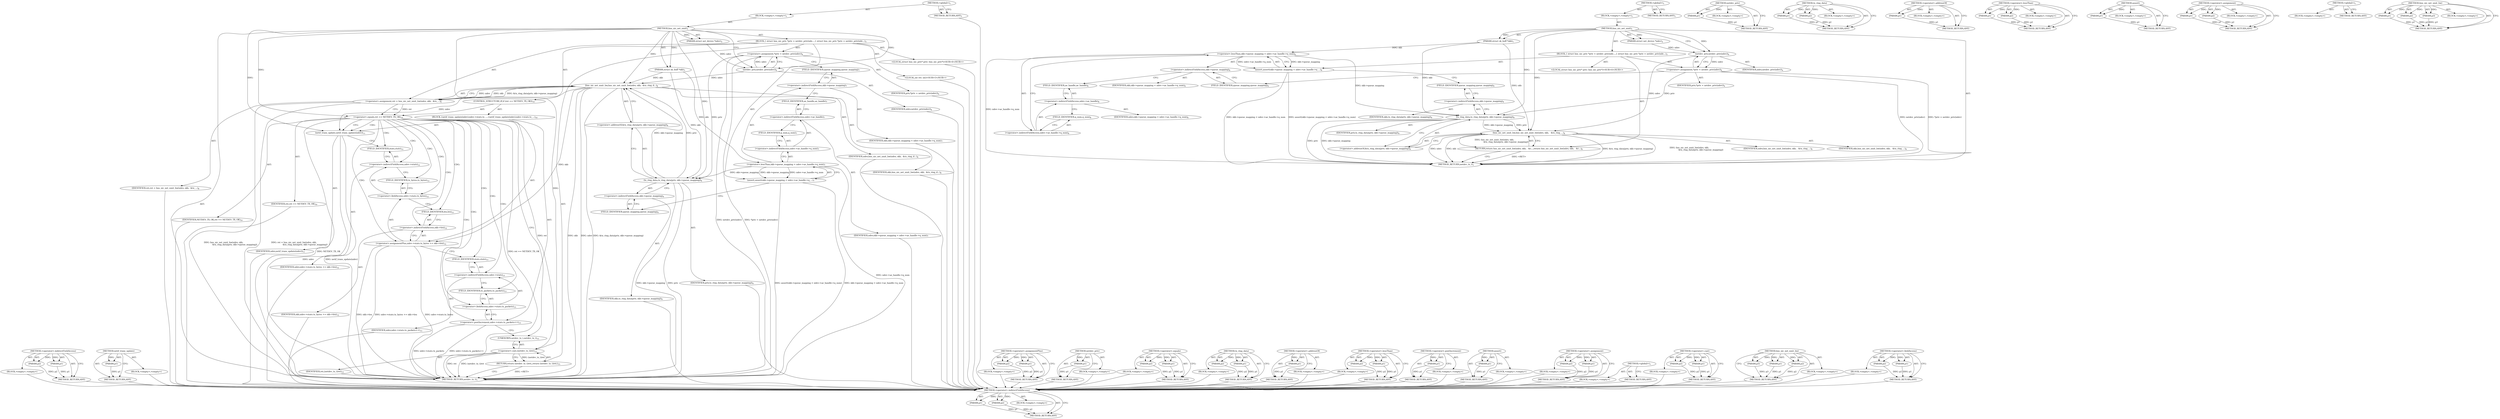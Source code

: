 digraph "hns_nic_net_xmit_hw" {
vulnerable_108 [label=<(METHOD,&lt;operator&gt;.indirectFieldAccess)>];
vulnerable_109 [label=<(PARAM,p1)>];
vulnerable_110 [label=<(PARAM,p2)>];
vulnerable_111 [label=<(BLOCK,&lt;empty&gt;,&lt;empty&gt;)>];
vulnerable_112 [label=<(METHOD_RETURN,ANY)>];
vulnerable_133 [label=<(METHOD,netif_trans_update)>];
vulnerable_134 [label=<(PARAM,p1)>];
vulnerable_135 [label=<(BLOCK,&lt;empty&gt;,&lt;empty&gt;)>];
vulnerable_136 [label=<(METHOD_RETURN,ANY)>];
vulnerable_6 [label=<(METHOD,&lt;global&gt;)<SUB>1</SUB>>];
vulnerable_7 [label=<(BLOCK,&lt;empty&gt;,&lt;empty&gt;)<SUB>1</SUB>>];
vulnerable_8 [label=<(METHOD,hns_nic_net_xmit)<SUB>1</SUB>>];
vulnerable_9 [label=<(PARAM,struct sk_buff *skb)<SUB>1</SUB>>];
vulnerable_10 [label=<(PARAM,struct net_device *ndev)<SUB>2</SUB>>];
vulnerable_11 [label=<(BLOCK,{
 	struct hns_nic_priv *priv = netdev_priv(nde...,{
 	struct hns_nic_priv *priv = netdev_priv(nde...)<SUB>3</SUB>>];
vulnerable_12 [label="<(LOCAL,struct hns_nic_priv* priv: hns_nic_priv*)<SUB>4</SUB>>"];
vulnerable_13 [label=<(&lt;operator&gt;.assignment,*priv = netdev_priv(ndev))<SUB>4</SUB>>];
vulnerable_14 [label=<(IDENTIFIER,priv,*priv = netdev_priv(ndev))<SUB>4</SUB>>];
vulnerable_15 [label=<(netdev_priv,netdev_priv(ndev))<SUB>4</SUB>>];
vulnerable_16 [label=<(IDENTIFIER,ndev,netdev_priv(ndev))<SUB>4</SUB>>];
vulnerable_17 [label="<(LOCAL,int ret: int)<SUB>5</SUB>>"];
vulnerable_18 [label=<(assert,assert(skb-&gt;queue_mapping &lt; ndev-&gt;ae_handle-&gt;q_...)<SUB>7</SUB>>];
vulnerable_19 [label=<(&lt;operator&gt;.lessThan,skb-&gt;queue_mapping &lt; ndev-&gt;ae_handle-&gt;q_num)<SUB>7</SUB>>];
vulnerable_20 [label=<(&lt;operator&gt;.indirectFieldAccess,skb-&gt;queue_mapping)<SUB>7</SUB>>];
vulnerable_21 [label=<(IDENTIFIER,skb,skb-&gt;queue_mapping &lt; ndev-&gt;ae_handle-&gt;q_num)<SUB>7</SUB>>];
vulnerable_22 [label=<(FIELD_IDENTIFIER,queue_mapping,queue_mapping)<SUB>7</SUB>>];
vulnerable_23 [label=<(&lt;operator&gt;.indirectFieldAccess,ndev-&gt;ae_handle-&gt;q_num)<SUB>7</SUB>>];
vulnerable_24 [label=<(&lt;operator&gt;.indirectFieldAccess,ndev-&gt;ae_handle)<SUB>7</SUB>>];
vulnerable_25 [label=<(IDENTIFIER,ndev,skb-&gt;queue_mapping &lt; ndev-&gt;ae_handle-&gt;q_num)<SUB>7</SUB>>];
vulnerable_26 [label=<(FIELD_IDENTIFIER,ae_handle,ae_handle)<SUB>7</SUB>>];
vulnerable_27 [label=<(FIELD_IDENTIFIER,q_num,q_num)<SUB>7</SUB>>];
vulnerable_28 [label=<(&lt;operator&gt;.assignment,ret = hns_nic_net_xmit_hw(ndev, skb,
				  &amp;tx_...)<SUB>8</SUB>>];
vulnerable_29 [label=<(IDENTIFIER,ret,ret = hns_nic_net_xmit_hw(ndev, skb,
				  &amp;tx_...)<SUB>8</SUB>>];
vulnerable_30 [label=<(hns_nic_net_xmit_hw,hns_nic_net_xmit_hw(ndev, skb,
				  &amp;tx_ring_d...)<SUB>8</SUB>>];
vulnerable_31 [label=<(IDENTIFIER,ndev,hns_nic_net_xmit_hw(ndev, skb,
				  &amp;tx_ring_d...)<SUB>8</SUB>>];
vulnerable_32 [label=<(IDENTIFIER,skb,hns_nic_net_xmit_hw(ndev, skb,
				  &amp;tx_ring_d...)<SUB>8</SUB>>];
vulnerable_33 [label=<(&lt;operator&gt;.addressOf,&amp;tx_ring_data(priv, skb-&gt;queue_mapping))<SUB>9</SUB>>];
vulnerable_34 [label=<(tx_ring_data,tx_ring_data(priv, skb-&gt;queue_mapping))<SUB>9</SUB>>];
vulnerable_35 [label=<(IDENTIFIER,priv,tx_ring_data(priv, skb-&gt;queue_mapping))<SUB>9</SUB>>];
vulnerable_36 [label=<(&lt;operator&gt;.indirectFieldAccess,skb-&gt;queue_mapping)<SUB>9</SUB>>];
vulnerable_37 [label=<(IDENTIFIER,skb,tx_ring_data(priv, skb-&gt;queue_mapping))<SUB>9</SUB>>];
vulnerable_38 [label=<(FIELD_IDENTIFIER,queue_mapping,queue_mapping)<SUB>9</SUB>>];
vulnerable_39 [label=<(CONTROL_STRUCTURE,IF,if (ret == NETDEV_TX_OK))<SUB>10</SUB>>];
vulnerable_40 [label=<(&lt;operator&gt;.equals,ret == NETDEV_TX_OK)<SUB>10</SUB>>];
vulnerable_41 [label=<(IDENTIFIER,ret,ret == NETDEV_TX_OK)<SUB>10</SUB>>];
vulnerable_42 [label=<(IDENTIFIER,NETDEV_TX_OK,ret == NETDEV_TX_OK)<SUB>10</SUB>>];
vulnerable_43 [label=<(BLOCK,{
		netif_trans_update(ndev);
		ndev-&gt;stats.tx_...,{
		netif_trans_update(ndev);
		ndev-&gt;stats.tx_...)<SUB>10</SUB>>];
vulnerable_44 [label=<(netif_trans_update,netif_trans_update(ndev))<SUB>11</SUB>>];
vulnerable_45 [label=<(IDENTIFIER,ndev,netif_trans_update(ndev))<SUB>11</SUB>>];
vulnerable_46 [label=<(&lt;operator&gt;.assignmentPlus,ndev-&gt;stats.tx_bytes += skb-&gt;len)<SUB>12</SUB>>];
vulnerable_47 [label=<(&lt;operator&gt;.fieldAccess,ndev-&gt;stats.tx_bytes)<SUB>12</SUB>>];
vulnerable_48 [label=<(&lt;operator&gt;.indirectFieldAccess,ndev-&gt;stats)<SUB>12</SUB>>];
vulnerable_49 [label=<(IDENTIFIER,ndev,ndev-&gt;stats.tx_bytes += skb-&gt;len)<SUB>12</SUB>>];
vulnerable_50 [label=<(FIELD_IDENTIFIER,stats,stats)<SUB>12</SUB>>];
vulnerable_51 [label=<(FIELD_IDENTIFIER,tx_bytes,tx_bytes)<SUB>12</SUB>>];
vulnerable_52 [label=<(&lt;operator&gt;.indirectFieldAccess,skb-&gt;len)<SUB>12</SUB>>];
vulnerable_53 [label=<(IDENTIFIER,skb,ndev-&gt;stats.tx_bytes += skb-&gt;len)<SUB>12</SUB>>];
vulnerable_54 [label=<(FIELD_IDENTIFIER,len,len)<SUB>12</SUB>>];
vulnerable_55 [label=<(&lt;operator&gt;.postIncrement,ndev-&gt;stats.tx_packets++)<SUB>13</SUB>>];
vulnerable_56 [label=<(&lt;operator&gt;.fieldAccess,ndev-&gt;stats.tx_packets)<SUB>13</SUB>>];
vulnerable_57 [label=<(&lt;operator&gt;.indirectFieldAccess,ndev-&gt;stats)<SUB>13</SUB>>];
vulnerable_58 [label=<(IDENTIFIER,ndev,ndev-&gt;stats.tx_packets++)<SUB>13</SUB>>];
vulnerable_59 [label=<(FIELD_IDENTIFIER,stats,stats)<SUB>13</SUB>>];
vulnerable_60 [label=<(FIELD_IDENTIFIER,tx_packets,tx_packets)<SUB>13</SUB>>];
vulnerable_61 [label=<(RETURN,return (netdev_tx_t)ret;,return (netdev_tx_t)ret;)<SUB>15</SUB>>];
vulnerable_62 [label=<(&lt;operator&gt;.cast,(netdev_tx_t)ret)<SUB>15</SUB>>];
vulnerable_63 [label=<(UNKNOWN,netdev_tx_t,netdev_tx_t)<SUB>15</SUB>>];
vulnerable_64 [label=<(IDENTIFIER,ret,(netdev_tx_t)ret)<SUB>15</SUB>>];
vulnerable_65 [label=<(METHOD_RETURN,netdev_tx_t)<SUB>1</SUB>>];
vulnerable_67 [label=<(METHOD_RETURN,ANY)<SUB>1</SUB>>];
vulnerable_137 [label=<(METHOD,&lt;operator&gt;.assignmentPlus)>];
vulnerable_138 [label=<(PARAM,p1)>];
vulnerable_139 [label=<(PARAM,p2)>];
vulnerable_140 [label=<(BLOCK,&lt;empty&gt;,&lt;empty&gt;)>];
vulnerable_141 [label=<(METHOD_RETURN,ANY)>];
vulnerable_95 [label=<(METHOD,netdev_priv)>];
vulnerable_96 [label=<(PARAM,p1)>];
vulnerable_97 [label=<(BLOCK,&lt;empty&gt;,&lt;empty&gt;)>];
vulnerable_98 [label=<(METHOD_RETURN,ANY)>];
vulnerable_128 [label=<(METHOD,&lt;operator&gt;.equals)>];
vulnerable_129 [label=<(PARAM,p1)>];
vulnerable_130 [label=<(PARAM,p2)>];
vulnerable_131 [label=<(BLOCK,&lt;empty&gt;,&lt;empty&gt;)>];
vulnerable_132 [label=<(METHOD_RETURN,ANY)>];
vulnerable_123 [label=<(METHOD,tx_ring_data)>];
vulnerable_124 [label=<(PARAM,p1)>];
vulnerable_125 [label=<(PARAM,p2)>];
vulnerable_126 [label=<(BLOCK,&lt;empty&gt;,&lt;empty&gt;)>];
vulnerable_127 [label=<(METHOD_RETURN,ANY)>];
vulnerable_119 [label=<(METHOD,&lt;operator&gt;.addressOf)>];
vulnerable_120 [label=<(PARAM,p1)>];
vulnerable_121 [label=<(BLOCK,&lt;empty&gt;,&lt;empty&gt;)>];
vulnerable_122 [label=<(METHOD_RETURN,ANY)>];
vulnerable_103 [label=<(METHOD,&lt;operator&gt;.lessThan)>];
vulnerable_104 [label=<(PARAM,p1)>];
vulnerable_105 [label=<(PARAM,p2)>];
vulnerable_106 [label=<(BLOCK,&lt;empty&gt;,&lt;empty&gt;)>];
vulnerable_107 [label=<(METHOD_RETURN,ANY)>];
vulnerable_147 [label=<(METHOD,&lt;operator&gt;.postIncrement)>];
vulnerable_148 [label=<(PARAM,p1)>];
vulnerable_149 [label=<(BLOCK,&lt;empty&gt;,&lt;empty&gt;)>];
vulnerable_150 [label=<(METHOD_RETURN,ANY)>];
vulnerable_99 [label=<(METHOD,assert)>];
vulnerable_100 [label=<(PARAM,p1)>];
vulnerable_101 [label=<(BLOCK,&lt;empty&gt;,&lt;empty&gt;)>];
vulnerable_102 [label=<(METHOD_RETURN,ANY)>];
vulnerable_90 [label=<(METHOD,&lt;operator&gt;.assignment)>];
vulnerable_91 [label=<(PARAM,p1)>];
vulnerable_92 [label=<(PARAM,p2)>];
vulnerable_93 [label=<(BLOCK,&lt;empty&gt;,&lt;empty&gt;)>];
vulnerable_94 [label=<(METHOD_RETURN,ANY)>];
vulnerable_84 [label=<(METHOD,&lt;global&gt;)<SUB>1</SUB>>];
vulnerable_85 [label=<(BLOCK,&lt;empty&gt;,&lt;empty&gt;)>];
vulnerable_86 [label=<(METHOD_RETURN,ANY)>];
vulnerable_151 [label=<(METHOD,&lt;operator&gt;.cast)>];
vulnerable_152 [label=<(PARAM,p1)>];
vulnerable_153 [label=<(PARAM,p2)>];
vulnerable_154 [label=<(BLOCK,&lt;empty&gt;,&lt;empty&gt;)>];
vulnerable_155 [label=<(METHOD_RETURN,ANY)>];
vulnerable_113 [label=<(METHOD,hns_nic_net_xmit_hw)>];
vulnerable_114 [label=<(PARAM,p1)>];
vulnerable_115 [label=<(PARAM,p2)>];
vulnerable_116 [label=<(PARAM,p3)>];
vulnerable_117 [label=<(BLOCK,&lt;empty&gt;,&lt;empty&gt;)>];
vulnerable_118 [label=<(METHOD_RETURN,ANY)>];
vulnerable_142 [label=<(METHOD,&lt;operator&gt;.fieldAccess)>];
vulnerable_143 [label=<(PARAM,p1)>];
vulnerable_144 [label=<(PARAM,p2)>];
vulnerable_145 [label=<(BLOCK,&lt;empty&gt;,&lt;empty&gt;)>];
vulnerable_146 [label=<(METHOD_RETURN,ANY)>];
fixed_78 [label=<(METHOD,&lt;operator&gt;.indirectFieldAccess)>];
fixed_79 [label=<(PARAM,p1)>];
fixed_80 [label=<(PARAM,p2)>];
fixed_81 [label=<(BLOCK,&lt;empty&gt;,&lt;empty&gt;)>];
fixed_82 [label=<(METHOD_RETURN,ANY)>];
fixed_6 [label=<(METHOD,&lt;global&gt;)<SUB>1</SUB>>];
fixed_7 [label=<(BLOCK,&lt;empty&gt;,&lt;empty&gt;)<SUB>1</SUB>>];
fixed_8 [label=<(METHOD,hns_nic_net_xmit)<SUB>1</SUB>>];
fixed_9 [label=<(PARAM,struct sk_buff *skb)<SUB>1</SUB>>];
fixed_10 [label=<(PARAM,struct net_device *ndev)<SUB>2</SUB>>];
fixed_11 [label=<(BLOCK,{
 	struct hns_nic_priv *priv = netdev_priv(nde...,{
 	struct hns_nic_priv *priv = netdev_priv(nde...)<SUB>3</SUB>>];
fixed_12 [label="<(LOCAL,struct hns_nic_priv* priv: hns_nic_priv*)<SUB>4</SUB>>"];
fixed_13 [label=<(&lt;operator&gt;.assignment,*priv = netdev_priv(ndev))<SUB>4</SUB>>];
fixed_14 [label=<(IDENTIFIER,priv,*priv = netdev_priv(ndev))<SUB>4</SUB>>];
fixed_15 [label=<(netdev_priv,netdev_priv(ndev))<SUB>4</SUB>>];
fixed_16 [label=<(IDENTIFIER,ndev,netdev_priv(ndev))<SUB>4</SUB>>];
fixed_17 [label=<(assert,assert(skb-&gt;queue_mapping &lt; ndev-&gt;ae_handle-&gt;q_...)<SUB>6</SUB>>];
fixed_18 [label=<(&lt;operator&gt;.lessThan,skb-&gt;queue_mapping &lt; ndev-&gt;ae_handle-&gt;q_num)<SUB>6</SUB>>];
fixed_19 [label=<(&lt;operator&gt;.indirectFieldAccess,skb-&gt;queue_mapping)<SUB>6</SUB>>];
fixed_20 [label=<(IDENTIFIER,skb,skb-&gt;queue_mapping &lt; ndev-&gt;ae_handle-&gt;q_num)<SUB>6</SUB>>];
fixed_21 [label=<(FIELD_IDENTIFIER,queue_mapping,queue_mapping)<SUB>6</SUB>>];
fixed_22 [label=<(&lt;operator&gt;.indirectFieldAccess,ndev-&gt;ae_handle-&gt;q_num)<SUB>6</SUB>>];
fixed_23 [label=<(&lt;operator&gt;.indirectFieldAccess,ndev-&gt;ae_handle)<SUB>6</SUB>>];
fixed_24 [label=<(IDENTIFIER,ndev,skb-&gt;queue_mapping &lt; ndev-&gt;ae_handle-&gt;q_num)<SUB>6</SUB>>];
fixed_25 [label=<(FIELD_IDENTIFIER,ae_handle,ae_handle)<SUB>6</SUB>>];
fixed_26 [label=<(FIELD_IDENTIFIER,q_num,q_num)<SUB>6</SUB>>];
fixed_27 [label=<(RETURN,return hns_nic_net_xmit_hw(ndev, skb,
				   &amp;t...,return hns_nic_net_xmit_hw(ndev, skb,
				   &amp;t...)<SUB>8</SUB>>];
fixed_28 [label=<(hns_nic_net_xmit_hw,hns_nic_net_xmit_hw(ndev, skb,
				   &amp;tx_ring_...)<SUB>8</SUB>>];
fixed_29 [label=<(IDENTIFIER,ndev,hns_nic_net_xmit_hw(ndev, skb,
				   &amp;tx_ring_...)<SUB>8</SUB>>];
fixed_30 [label=<(IDENTIFIER,skb,hns_nic_net_xmit_hw(ndev, skb,
				   &amp;tx_ring_...)<SUB>8</SUB>>];
fixed_31 [label=<(&lt;operator&gt;.addressOf,&amp;tx_ring_data(priv, skb-&gt;queue_mapping))<SUB>9</SUB>>];
fixed_32 [label=<(tx_ring_data,tx_ring_data(priv, skb-&gt;queue_mapping))<SUB>9</SUB>>];
fixed_33 [label=<(IDENTIFIER,priv,tx_ring_data(priv, skb-&gt;queue_mapping))<SUB>9</SUB>>];
fixed_34 [label=<(&lt;operator&gt;.indirectFieldAccess,skb-&gt;queue_mapping)<SUB>9</SUB>>];
fixed_35 [label=<(IDENTIFIER,skb,tx_ring_data(priv, skb-&gt;queue_mapping))<SUB>9</SUB>>];
fixed_36 [label=<(FIELD_IDENTIFIER,queue_mapping,queue_mapping)<SUB>9</SUB>>];
fixed_37 [label=<(METHOD_RETURN,netdev_tx_t)<SUB>1</SUB>>];
fixed_39 [label=<(METHOD_RETURN,ANY)<SUB>1</SUB>>];
fixed_65 [label=<(METHOD,netdev_priv)>];
fixed_66 [label=<(PARAM,p1)>];
fixed_67 [label=<(BLOCK,&lt;empty&gt;,&lt;empty&gt;)>];
fixed_68 [label=<(METHOD_RETURN,ANY)>];
fixed_93 [label=<(METHOD,tx_ring_data)>];
fixed_94 [label=<(PARAM,p1)>];
fixed_95 [label=<(PARAM,p2)>];
fixed_96 [label=<(BLOCK,&lt;empty&gt;,&lt;empty&gt;)>];
fixed_97 [label=<(METHOD_RETURN,ANY)>];
fixed_89 [label=<(METHOD,&lt;operator&gt;.addressOf)>];
fixed_90 [label=<(PARAM,p1)>];
fixed_91 [label=<(BLOCK,&lt;empty&gt;,&lt;empty&gt;)>];
fixed_92 [label=<(METHOD_RETURN,ANY)>];
fixed_73 [label=<(METHOD,&lt;operator&gt;.lessThan)>];
fixed_74 [label=<(PARAM,p1)>];
fixed_75 [label=<(PARAM,p2)>];
fixed_76 [label=<(BLOCK,&lt;empty&gt;,&lt;empty&gt;)>];
fixed_77 [label=<(METHOD_RETURN,ANY)>];
fixed_69 [label=<(METHOD,assert)>];
fixed_70 [label=<(PARAM,p1)>];
fixed_71 [label=<(BLOCK,&lt;empty&gt;,&lt;empty&gt;)>];
fixed_72 [label=<(METHOD_RETURN,ANY)>];
fixed_60 [label=<(METHOD,&lt;operator&gt;.assignment)>];
fixed_61 [label=<(PARAM,p1)>];
fixed_62 [label=<(PARAM,p2)>];
fixed_63 [label=<(BLOCK,&lt;empty&gt;,&lt;empty&gt;)>];
fixed_64 [label=<(METHOD_RETURN,ANY)>];
fixed_54 [label=<(METHOD,&lt;global&gt;)<SUB>1</SUB>>];
fixed_55 [label=<(BLOCK,&lt;empty&gt;,&lt;empty&gt;)>];
fixed_56 [label=<(METHOD_RETURN,ANY)>];
fixed_83 [label=<(METHOD,hns_nic_net_xmit_hw)>];
fixed_84 [label=<(PARAM,p1)>];
fixed_85 [label=<(PARAM,p2)>];
fixed_86 [label=<(PARAM,p3)>];
fixed_87 [label=<(BLOCK,&lt;empty&gt;,&lt;empty&gt;)>];
fixed_88 [label=<(METHOD_RETURN,ANY)>];
vulnerable_108 -> vulnerable_109  [key=0, label="AST: "];
vulnerable_108 -> vulnerable_109  [key=1, label="DDG: "];
vulnerable_108 -> vulnerable_111  [key=0, label="AST: "];
vulnerable_108 -> vulnerable_110  [key=0, label="AST: "];
vulnerable_108 -> vulnerable_110  [key=1, label="DDG: "];
vulnerable_108 -> vulnerable_112  [key=0, label="AST: "];
vulnerable_108 -> vulnerable_112  [key=1, label="CFG: "];
vulnerable_109 -> vulnerable_112  [key=0, label="DDG: p1"];
vulnerable_110 -> vulnerable_112  [key=0, label="DDG: p2"];
vulnerable_111 -> fixed_78  [key=0];
vulnerable_112 -> fixed_78  [key=0];
vulnerable_133 -> vulnerable_134  [key=0, label="AST: "];
vulnerable_133 -> vulnerable_134  [key=1, label="DDG: "];
vulnerable_133 -> vulnerable_135  [key=0, label="AST: "];
vulnerable_133 -> vulnerable_136  [key=0, label="AST: "];
vulnerable_133 -> vulnerable_136  [key=1, label="CFG: "];
vulnerable_134 -> vulnerable_136  [key=0, label="DDG: p1"];
vulnerable_135 -> fixed_78  [key=0];
vulnerable_136 -> fixed_78  [key=0];
vulnerable_6 -> vulnerable_7  [key=0, label="AST: "];
vulnerable_6 -> vulnerable_67  [key=0, label="AST: "];
vulnerable_6 -> vulnerable_67  [key=1, label="CFG: "];
vulnerable_7 -> vulnerable_8  [key=0, label="AST: "];
vulnerable_8 -> vulnerable_9  [key=0, label="AST: "];
vulnerable_8 -> vulnerable_9  [key=1, label="DDG: "];
vulnerable_8 -> vulnerable_10  [key=0, label="AST: "];
vulnerable_8 -> vulnerable_10  [key=1, label="DDG: "];
vulnerable_8 -> vulnerable_11  [key=0, label="AST: "];
vulnerable_8 -> vulnerable_65  [key=0, label="AST: "];
vulnerable_8 -> vulnerable_15  [key=0, label="CFG: "];
vulnerable_8 -> vulnerable_15  [key=1, label="DDG: "];
vulnerable_8 -> vulnerable_62  [key=0, label="DDG: "];
vulnerable_8 -> vulnerable_30  [key=0, label="DDG: "];
vulnerable_8 -> vulnerable_40  [key=0, label="DDG: "];
vulnerable_8 -> vulnerable_44  [key=0, label="DDG: "];
vulnerable_8 -> vulnerable_34  [key=0, label="DDG: "];
vulnerable_9 -> vulnerable_19  [key=0, label="DDG: skb"];
vulnerable_9 -> vulnerable_30  [key=0, label="DDG: skb"];
vulnerable_9 -> vulnerable_34  [key=0, label="DDG: skb"];
vulnerable_10 -> vulnerable_15  [key=0, label="DDG: ndev"];
vulnerable_11 -> vulnerable_12  [key=0, label="AST: "];
vulnerable_11 -> vulnerable_13  [key=0, label="AST: "];
vulnerable_11 -> vulnerable_17  [key=0, label="AST: "];
vulnerable_11 -> vulnerable_18  [key=0, label="AST: "];
vulnerable_11 -> vulnerable_28  [key=0, label="AST: "];
vulnerable_11 -> vulnerable_39  [key=0, label="AST: "];
vulnerable_11 -> vulnerable_61  [key=0, label="AST: "];
vulnerable_12 -> fixed_78  [key=0];
vulnerable_13 -> vulnerable_14  [key=0, label="AST: "];
vulnerable_13 -> vulnerable_15  [key=0, label="AST: "];
vulnerable_13 -> vulnerable_22  [key=0, label="CFG: "];
vulnerable_13 -> vulnerable_65  [key=0, label="DDG: netdev_priv(ndev)"];
vulnerable_13 -> vulnerable_65  [key=1, label="DDG: *priv = netdev_priv(ndev)"];
vulnerable_13 -> vulnerable_34  [key=0, label="DDG: priv"];
vulnerable_14 -> fixed_78  [key=0];
vulnerable_15 -> vulnerable_16  [key=0, label="AST: "];
vulnerable_15 -> vulnerable_13  [key=0, label="CFG: "];
vulnerable_15 -> vulnerable_13  [key=1, label="DDG: ndev"];
vulnerable_15 -> vulnerable_30  [key=0, label="DDG: ndev"];
vulnerable_16 -> fixed_78  [key=0];
vulnerable_17 -> fixed_78  [key=0];
vulnerable_18 -> vulnerable_19  [key=0, label="AST: "];
vulnerable_18 -> vulnerable_38  [key=0, label="CFG: "];
vulnerable_18 -> vulnerable_65  [key=0, label="DDG: skb-&gt;queue_mapping &lt; ndev-&gt;ae_handle-&gt;q_num"];
vulnerable_18 -> vulnerable_65  [key=1, label="DDG: assert(skb-&gt;queue_mapping &lt; ndev-&gt;ae_handle-&gt;q_num)"];
vulnerable_19 -> vulnerable_20  [key=0, label="AST: "];
vulnerable_19 -> vulnerable_23  [key=0, label="AST: "];
vulnerable_19 -> vulnerable_18  [key=0, label="CFG: "];
vulnerable_19 -> vulnerable_18  [key=1, label="DDG: skb-&gt;queue_mapping"];
vulnerable_19 -> vulnerable_18  [key=2, label="DDG: ndev-&gt;ae_handle-&gt;q_num"];
vulnerable_19 -> vulnerable_65  [key=0, label="DDG: ndev-&gt;ae_handle-&gt;q_num"];
vulnerable_19 -> vulnerable_34  [key=0, label="DDG: skb-&gt;queue_mapping"];
vulnerable_20 -> vulnerable_21  [key=0, label="AST: "];
vulnerable_20 -> vulnerable_22  [key=0, label="AST: "];
vulnerable_20 -> vulnerable_26  [key=0, label="CFG: "];
vulnerable_21 -> fixed_78  [key=0];
vulnerable_22 -> vulnerable_20  [key=0, label="CFG: "];
vulnerable_23 -> vulnerable_24  [key=0, label="AST: "];
vulnerable_23 -> vulnerable_27  [key=0, label="AST: "];
vulnerable_23 -> vulnerable_19  [key=0, label="CFG: "];
vulnerable_24 -> vulnerable_25  [key=0, label="AST: "];
vulnerable_24 -> vulnerable_26  [key=0, label="AST: "];
vulnerable_24 -> vulnerable_27  [key=0, label="CFG: "];
vulnerable_25 -> fixed_78  [key=0];
vulnerable_26 -> vulnerable_24  [key=0, label="CFG: "];
vulnerable_27 -> vulnerable_23  [key=0, label="CFG: "];
vulnerable_28 -> vulnerable_29  [key=0, label="AST: "];
vulnerable_28 -> vulnerable_30  [key=0, label="AST: "];
vulnerable_28 -> vulnerable_40  [key=0, label="CFG: "];
vulnerable_28 -> vulnerable_40  [key=1, label="DDG: ret"];
vulnerable_28 -> vulnerable_65  [key=0, label="DDG: hns_nic_net_xmit_hw(ndev, skb,
				  &amp;tx_ring_data(priv, skb-&gt;queue_mapping))"];
vulnerable_28 -> vulnerable_65  [key=1, label="DDG: ret = hns_nic_net_xmit_hw(ndev, skb,
				  &amp;tx_ring_data(priv, skb-&gt;queue_mapping))"];
vulnerable_29 -> fixed_78  [key=0];
vulnerable_30 -> vulnerable_31  [key=0, label="AST: "];
vulnerable_30 -> vulnerable_32  [key=0, label="AST: "];
vulnerable_30 -> vulnerable_33  [key=0, label="AST: "];
vulnerable_30 -> vulnerable_28  [key=0, label="CFG: "];
vulnerable_30 -> vulnerable_28  [key=1, label="DDG: ndev"];
vulnerable_30 -> vulnerable_28  [key=2, label="DDG: skb"];
vulnerable_30 -> vulnerable_28  [key=3, label="DDG: &amp;tx_ring_data(priv, skb-&gt;queue_mapping)"];
vulnerable_30 -> vulnerable_65  [key=0, label="DDG: ndev"];
vulnerable_30 -> vulnerable_65  [key=1, label="DDG: skb"];
vulnerable_30 -> vulnerable_65  [key=2, label="DDG: &amp;tx_ring_data(priv, skb-&gt;queue_mapping)"];
vulnerable_30 -> vulnerable_46  [key=0, label="DDG: skb"];
vulnerable_30 -> vulnerable_44  [key=0, label="DDG: ndev"];
vulnerable_31 -> fixed_78  [key=0];
vulnerable_32 -> fixed_78  [key=0];
vulnerable_33 -> vulnerable_34  [key=0, label="AST: "];
vulnerable_33 -> vulnerable_30  [key=0, label="CFG: "];
vulnerable_34 -> vulnerable_35  [key=0, label="AST: "];
vulnerable_34 -> vulnerable_36  [key=0, label="AST: "];
vulnerable_34 -> vulnerable_33  [key=0, label="CFG: "];
vulnerable_34 -> vulnerable_65  [key=0, label="DDG: priv"];
vulnerable_34 -> vulnerable_65  [key=1, label="DDG: skb-&gt;queue_mapping"];
vulnerable_34 -> vulnerable_30  [key=0, label="DDG: skb-&gt;queue_mapping"];
vulnerable_34 -> vulnerable_30  [key=1, label="DDG: priv"];
vulnerable_35 -> fixed_78  [key=0];
vulnerable_36 -> vulnerable_37  [key=0, label="AST: "];
vulnerable_36 -> vulnerable_38  [key=0, label="AST: "];
vulnerable_36 -> vulnerable_34  [key=0, label="CFG: "];
vulnerable_37 -> fixed_78  [key=0];
vulnerable_38 -> vulnerable_36  [key=0, label="CFG: "];
vulnerable_39 -> vulnerable_40  [key=0, label="AST: "];
vulnerable_39 -> vulnerable_43  [key=0, label="AST: "];
vulnerable_40 -> vulnerable_41  [key=0, label="AST: "];
vulnerable_40 -> vulnerable_42  [key=0, label="AST: "];
vulnerable_40 -> vulnerable_63  [key=0, label="CFG: "];
vulnerable_40 -> vulnerable_44  [key=0, label="CFG: "];
vulnerable_40 -> vulnerable_44  [key=1, label="CDG: "];
vulnerable_40 -> vulnerable_65  [key=0, label="DDG: ret == NETDEV_TX_OK"];
vulnerable_40 -> vulnerable_65  [key=1, label="DDG: NETDEV_TX_OK"];
vulnerable_40 -> vulnerable_62  [key=0, label="DDG: ret"];
vulnerable_40 -> vulnerable_47  [key=0, label="CDG: "];
vulnerable_40 -> vulnerable_48  [key=0, label="CDG: "];
vulnerable_40 -> vulnerable_60  [key=0, label="CDG: "];
vulnerable_40 -> vulnerable_50  [key=0, label="CDG: "];
vulnerable_40 -> vulnerable_59  [key=0, label="CDG: "];
vulnerable_40 -> vulnerable_51  [key=0, label="CDG: "];
vulnerable_40 -> vulnerable_57  [key=0, label="CDG: "];
vulnerable_40 -> vulnerable_52  [key=0, label="CDG: "];
vulnerable_40 -> vulnerable_55  [key=0, label="CDG: "];
vulnerable_40 -> vulnerable_46  [key=0, label="CDG: "];
vulnerable_40 -> vulnerable_56  [key=0, label="CDG: "];
vulnerable_40 -> vulnerable_54  [key=0, label="CDG: "];
vulnerable_41 -> fixed_78  [key=0];
vulnerable_42 -> fixed_78  [key=0];
vulnerable_43 -> vulnerable_44  [key=0, label="AST: "];
vulnerable_43 -> vulnerable_46  [key=0, label="AST: "];
vulnerable_43 -> vulnerable_55  [key=0, label="AST: "];
vulnerable_44 -> vulnerable_45  [key=0, label="AST: "];
vulnerable_44 -> vulnerable_50  [key=0, label="CFG: "];
vulnerable_44 -> vulnerable_65  [key=0, label="DDG: ndev"];
vulnerable_44 -> vulnerable_65  [key=1, label="DDG: netif_trans_update(ndev)"];
vulnerable_45 -> fixed_78  [key=0];
vulnerable_46 -> vulnerable_47  [key=0, label="AST: "];
vulnerable_46 -> vulnerable_52  [key=0, label="AST: "];
vulnerable_46 -> vulnerable_59  [key=0, label="CFG: "];
vulnerable_46 -> vulnerable_65  [key=0, label="DDG: ndev-&gt;stats.tx_bytes"];
vulnerable_46 -> vulnerable_65  [key=1, label="DDG: skb-&gt;len"];
vulnerable_46 -> vulnerable_65  [key=2, label="DDG: ndev-&gt;stats.tx_bytes += skb-&gt;len"];
vulnerable_47 -> vulnerable_48  [key=0, label="AST: "];
vulnerable_47 -> vulnerable_51  [key=0, label="AST: "];
vulnerable_47 -> vulnerable_54  [key=0, label="CFG: "];
vulnerable_48 -> vulnerable_49  [key=0, label="AST: "];
vulnerable_48 -> vulnerable_50  [key=0, label="AST: "];
vulnerable_48 -> vulnerable_51  [key=0, label="CFG: "];
vulnerable_49 -> fixed_78  [key=0];
vulnerable_50 -> vulnerable_48  [key=0, label="CFG: "];
vulnerable_51 -> vulnerable_47  [key=0, label="CFG: "];
vulnerable_52 -> vulnerable_53  [key=0, label="AST: "];
vulnerable_52 -> vulnerable_54  [key=0, label="AST: "];
vulnerable_52 -> vulnerable_46  [key=0, label="CFG: "];
vulnerable_53 -> fixed_78  [key=0];
vulnerable_54 -> vulnerable_52  [key=0, label="CFG: "];
vulnerable_55 -> vulnerable_56  [key=0, label="AST: "];
vulnerable_55 -> vulnerable_63  [key=0, label="CFG: "];
vulnerable_55 -> vulnerable_65  [key=0, label="DDG: ndev-&gt;stats.tx_packets"];
vulnerable_55 -> vulnerable_65  [key=1, label="DDG: ndev-&gt;stats.tx_packets++"];
vulnerable_56 -> vulnerable_57  [key=0, label="AST: "];
vulnerable_56 -> vulnerable_60  [key=0, label="AST: "];
vulnerable_56 -> vulnerable_55  [key=0, label="CFG: "];
vulnerable_57 -> vulnerable_58  [key=0, label="AST: "];
vulnerable_57 -> vulnerable_59  [key=0, label="AST: "];
vulnerable_57 -> vulnerable_60  [key=0, label="CFG: "];
vulnerable_58 -> fixed_78  [key=0];
vulnerable_59 -> vulnerable_57  [key=0, label="CFG: "];
vulnerable_60 -> vulnerable_56  [key=0, label="CFG: "];
vulnerable_61 -> vulnerable_62  [key=0, label="AST: "];
vulnerable_61 -> vulnerable_65  [key=0, label="CFG: "];
vulnerable_61 -> vulnerable_65  [key=1, label="DDG: &lt;RET&gt;"];
vulnerable_62 -> vulnerable_63  [key=0, label="AST: "];
vulnerable_62 -> vulnerable_64  [key=0, label="AST: "];
vulnerable_62 -> vulnerable_61  [key=0, label="CFG: "];
vulnerable_62 -> vulnerable_61  [key=1, label="DDG: (netdev_tx_t)ret"];
vulnerable_62 -> vulnerable_65  [key=0, label="DDG: ret"];
vulnerable_62 -> vulnerable_65  [key=1, label="DDG: (netdev_tx_t)ret"];
vulnerable_63 -> vulnerable_62  [key=0, label="CFG: "];
vulnerable_64 -> fixed_78  [key=0];
vulnerable_65 -> fixed_78  [key=0];
vulnerable_67 -> fixed_78  [key=0];
vulnerable_137 -> vulnerable_138  [key=0, label="AST: "];
vulnerable_137 -> vulnerable_138  [key=1, label="DDG: "];
vulnerable_137 -> vulnerable_140  [key=0, label="AST: "];
vulnerable_137 -> vulnerable_139  [key=0, label="AST: "];
vulnerable_137 -> vulnerable_139  [key=1, label="DDG: "];
vulnerable_137 -> vulnerable_141  [key=0, label="AST: "];
vulnerable_137 -> vulnerable_141  [key=1, label="CFG: "];
vulnerable_138 -> vulnerable_141  [key=0, label="DDG: p1"];
vulnerable_139 -> vulnerable_141  [key=0, label="DDG: p2"];
vulnerable_140 -> fixed_78  [key=0];
vulnerable_141 -> fixed_78  [key=0];
vulnerable_95 -> vulnerable_96  [key=0, label="AST: "];
vulnerable_95 -> vulnerable_96  [key=1, label="DDG: "];
vulnerable_95 -> vulnerable_97  [key=0, label="AST: "];
vulnerable_95 -> vulnerable_98  [key=0, label="AST: "];
vulnerable_95 -> vulnerable_98  [key=1, label="CFG: "];
vulnerable_96 -> vulnerable_98  [key=0, label="DDG: p1"];
vulnerable_97 -> fixed_78  [key=0];
vulnerable_98 -> fixed_78  [key=0];
vulnerable_128 -> vulnerable_129  [key=0, label="AST: "];
vulnerable_128 -> vulnerable_129  [key=1, label="DDG: "];
vulnerable_128 -> vulnerable_131  [key=0, label="AST: "];
vulnerable_128 -> vulnerable_130  [key=0, label="AST: "];
vulnerable_128 -> vulnerable_130  [key=1, label="DDG: "];
vulnerable_128 -> vulnerable_132  [key=0, label="AST: "];
vulnerable_128 -> vulnerable_132  [key=1, label="CFG: "];
vulnerable_129 -> vulnerable_132  [key=0, label="DDG: p1"];
vulnerable_130 -> vulnerable_132  [key=0, label="DDG: p2"];
vulnerable_131 -> fixed_78  [key=0];
vulnerable_132 -> fixed_78  [key=0];
vulnerable_123 -> vulnerable_124  [key=0, label="AST: "];
vulnerable_123 -> vulnerable_124  [key=1, label="DDG: "];
vulnerable_123 -> vulnerable_126  [key=0, label="AST: "];
vulnerable_123 -> vulnerable_125  [key=0, label="AST: "];
vulnerable_123 -> vulnerable_125  [key=1, label="DDG: "];
vulnerable_123 -> vulnerable_127  [key=0, label="AST: "];
vulnerable_123 -> vulnerable_127  [key=1, label="CFG: "];
vulnerable_124 -> vulnerable_127  [key=0, label="DDG: p1"];
vulnerable_125 -> vulnerable_127  [key=0, label="DDG: p2"];
vulnerable_126 -> fixed_78  [key=0];
vulnerable_127 -> fixed_78  [key=0];
vulnerable_119 -> vulnerable_120  [key=0, label="AST: "];
vulnerable_119 -> vulnerable_120  [key=1, label="DDG: "];
vulnerable_119 -> vulnerable_121  [key=0, label="AST: "];
vulnerable_119 -> vulnerable_122  [key=0, label="AST: "];
vulnerable_119 -> vulnerable_122  [key=1, label="CFG: "];
vulnerable_120 -> vulnerable_122  [key=0, label="DDG: p1"];
vulnerable_121 -> fixed_78  [key=0];
vulnerable_122 -> fixed_78  [key=0];
vulnerable_103 -> vulnerable_104  [key=0, label="AST: "];
vulnerable_103 -> vulnerable_104  [key=1, label="DDG: "];
vulnerable_103 -> vulnerable_106  [key=0, label="AST: "];
vulnerable_103 -> vulnerable_105  [key=0, label="AST: "];
vulnerable_103 -> vulnerable_105  [key=1, label="DDG: "];
vulnerable_103 -> vulnerable_107  [key=0, label="AST: "];
vulnerable_103 -> vulnerable_107  [key=1, label="CFG: "];
vulnerable_104 -> vulnerable_107  [key=0, label="DDG: p1"];
vulnerable_105 -> vulnerable_107  [key=0, label="DDG: p2"];
vulnerable_106 -> fixed_78  [key=0];
vulnerable_107 -> fixed_78  [key=0];
vulnerable_147 -> vulnerable_148  [key=0, label="AST: "];
vulnerable_147 -> vulnerable_148  [key=1, label="DDG: "];
vulnerable_147 -> vulnerable_149  [key=0, label="AST: "];
vulnerable_147 -> vulnerable_150  [key=0, label="AST: "];
vulnerable_147 -> vulnerable_150  [key=1, label="CFG: "];
vulnerable_148 -> vulnerable_150  [key=0, label="DDG: p1"];
vulnerable_149 -> fixed_78  [key=0];
vulnerable_150 -> fixed_78  [key=0];
vulnerable_99 -> vulnerable_100  [key=0, label="AST: "];
vulnerable_99 -> vulnerable_100  [key=1, label="DDG: "];
vulnerable_99 -> vulnerable_101  [key=0, label="AST: "];
vulnerable_99 -> vulnerable_102  [key=0, label="AST: "];
vulnerable_99 -> vulnerable_102  [key=1, label="CFG: "];
vulnerable_100 -> vulnerable_102  [key=0, label="DDG: p1"];
vulnerable_101 -> fixed_78  [key=0];
vulnerable_102 -> fixed_78  [key=0];
vulnerable_90 -> vulnerable_91  [key=0, label="AST: "];
vulnerable_90 -> vulnerable_91  [key=1, label="DDG: "];
vulnerable_90 -> vulnerable_93  [key=0, label="AST: "];
vulnerable_90 -> vulnerable_92  [key=0, label="AST: "];
vulnerable_90 -> vulnerable_92  [key=1, label="DDG: "];
vulnerable_90 -> vulnerable_94  [key=0, label="AST: "];
vulnerable_90 -> vulnerable_94  [key=1, label="CFG: "];
vulnerable_91 -> vulnerable_94  [key=0, label="DDG: p1"];
vulnerable_92 -> vulnerable_94  [key=0, label="DDG: p2"];
vulnerable_93 -> fixed_78  [key=0];
vulnerable_94 -> fixed_78  [key=0];
vulnerable_84 -> vulnerable_85  [key=0, label="AST: "];
vulnerable_84 -> vulnerable_86  [key=0, label="AST: "];
vulnerable_84 -> vulnerable_86  [key=1, label="CFG: "];
vulnerable_85 -> fixed_78  [key=0];
vulnerable_86 -> fixed_78  [key=0];
vulnerable_151 -> vulnerable_152  [key=0, label="AST: "];
vulnerable_151 -> vulnerable_152  [key=1, label="DDG: "];
vulnerable_151 -> vulnerable_154  [key=0, label="AST: "];
vulnerable_151 -> vulnerable_153  [key=0, label="AST: "];
vulnerable_151 -> vulnerable_153  [key=1, label="DDG: "];
vulnerable_151 -> vulnerable_155  [key=0, label="AST: "];
vulnerable_151 -> vulnerable_155  [key=1, label="CFG: "];
vulnerable_152 -> vulnerable_155  [key=0, label="DDG: p1"];
vulnerable_153 -> vulnerable_155  [key=0, label="DDG: p2"];
vulnerable_154 -> fixed_78  [key=0];
vulnerable_155 -> fixed_78  [key=0];
vulnerable_113 -> vulnerable_114  [key=0, label="AST: "];
vulnerable_113 -> vulnerable_114  [key=1, label="DDG: "];
vulnerable_113 -> vulnerable_117  [key=0, label="AST: "];
vulnerable_113 -> vulnerable_115  [key=0, label="AST: "];
vulnerable_113 -> vulnerable_115  [key=1, label="DDG: "];
vulnerable_113 -> vulnerable_118  [key=0, label="AST: "];
vulnerable_113 -> vulnerable_118  [key=1, label="CFG: "];
vulnerable_113 -> vulnerable_116  [key=0, label="AST: "];
vulnerable_113 -> vulnerable_116  [key=1, label="DDG: "];
vulnerable_114 -> vulnerable_118  [key=0, label="DDG: p1"];
vulnerable_115 -> vulnerable_118  [key=0, label="DDG: p2"];
vulnerable_116 -> vulnerable_118  [key=0, label="DDG: p3"];
vulnerable_117 -> fixed_78  [key=0];
vulnerable_118 -> fixed_78  [key=0];
vulnerable_142 -> vulnerable_143  [key=0, label="AST: "];
vulnerable_142 -> vulnerable_143  [key=1, label="DDG: "];
vulnerable_142 -> vulnerable_145  [key=0, label="AST: "];
vulnerable_142 -> vulnerable_144  [key=0, label="AST: "];
vulnerable_142 -> vulnerable_144  [key=1, label="DDG: "];
vulnerable_142 -> vulnerable_146  [key=0, label="AST: "];
vulnerable_142 -> vulnerable_146  [key=1, label="CFG: "];
vulnerable_143 -> vulnerable_146  [key=0, label="DDG: p1"];
vulnerable_144 -> vulnerable_146  [key=0, label="DDG: p2"];
vulnerable_145 -> fixed_78  [key=0];
vulnerable_146 -> fixed_78  [key=0];
fixed_78 -> fixed_79  [key=0, label="AST: "];
fixed_78 -> fixed_79  [key=1, label="DDG: "];
fixed_78 -> fixed_81  [key=0, label="AST: "];
fixed_78 -> fixed_80  [key=0, label="AST: "];
fixed_78 -> fixed_80  [key=1, label="DDG: "];
fixed_78 -> fixed_82  [key=0, label="AST: "];
fixed_78 -> fixed_82  [key=1, label="CFG: "];
fixed_79 -> fixed_82  [key=0, label="DDG: p1"];
fixed_80 -> fixed_82  [key=0, label="DDG: p2"];
fixed_6 -> fixed_7  [key=0, label="AST: "];
fixed_6 -> fixed_39  [key=0, label="AST: "];
fixed_6 -> fixed_39  [key=1, label="CFG: "];
fixed_7 -> fixed_8  [key=0, label="AST: "];
fixed_8 -> fixed_9  [key=0, label="AST: "];
fixed_8 -> fixed_9  [key=1, label="DDG: "];
fixed_8 -> fixed_10  [key=0, label="AST: "];
fixed_8 -> fixed_10  [key=1, label="DDG: "];
fixed_8 -> fixed_11  [key=0, label="AST: "];
fixed_8 -> fixed_37  [key=0, label="AST: "];
fixed_8 -> fixed_15  [key=0, label="CFG: "];
fixed_8 -> fixed_15  [key=1, label="DDG: "];
fixed_8 -> fixed_28  [key=0, label="DDG: "];
fixed_8 -> fixed_32  [key=0, label="DDG: "];
fixed_9 -> fixed_18  [key=0, label="DDG: skb"];
fixed_9 -> fixed_28  [key=0, label="DDG: skb"];
fixed_9 -> fixed_32  [key=0, label="DDG: skb"];
fixed_10 -> fixed_15  [key=0, label="DDG: ndev"];
fixed_11 -> fixed_12  [key=0, label="AST: "];
fixed_11 -> fixed_13  [key=0, label="AST: "];
fixed_11 -> fixed_17  [key=0, label="AST: "];
fixed_11 -> fixed_27  [key=0, label="AST: "];
fixed_13 -> fixed_14  [key=0, label="AST: "];
fixed_13 -> fixed_15  [key=0, label="AST: "];
fixed_13 -> fixed_21  [key=0, label="CFG: "];
fixed_13 -> fixed_37  [key=0, label="DDG: netdev_priv(ndev)"];
fixed_13 -> fixed_37  [key=1, label="DDG: *priv = netdev_priv(ndev)"];
fixed_13 -> fixed_32  [key=0, label="DDG: priv"];
fixed_15 -> fixed_16  [key=0, label="AST: "];
fixed_15 -> fixed_13  [key=0, label="CFG: "];
fixed_15 -> fixed_13  [key=1, label="DDG: ndev"];
fixed_15 -> fixed_28  [key=0, label="DDG: ndev"];
fixed_17 -> fixed_18  [key=0, label="AST: "];
fixed_17 -> fixed_36  [key=0, label="CFG: "];
fixed_17 -> fixed_37  [key=0, label="DDG: skb-&gt;queue_mapping &lt; ndev-&gt;ae_handle-&gt;q_num"];
fixed_17 -> fixed_37  [key=1, label="DDG: assert(skb-&gt;queue_mapping &lt; ndev-&gt;ae_handle-&gt;q_num)"];
fixed_18 -> fixed_19  [key=0, label="AST: "];
fixed_18 -> fixed_22  [key=0, label="AST: "];
fixed_18 -> fixed_17  [key=0, label="CFG: "];
fixed_18 -> fixed_17  [key=1, label="DDG: skb-&gt;queue_mapping"];
fixed_18 -> fixed_17  [key=2, label="DDG: ndev-&gt;ae_handle-&gt;q_num"];
fixed_18 -> fixed_37  [key=0, label="DDG: ndev-&gt;ae_handle-&gt;q_num"];
fixed_18 -> fixed_32  [key=0, label="DDG: skb-&gt;queue_mapping"];
fixed_19 -> fixed_20  [key=0, label="AST: "];
fixed_19 -> fixed_21  [key=0, label="AST: "];
fixed_19 -> fixed_25  [key=0, label="CFG: "];
fixed_21 -> fixed_19  [key=0, label="CFG: "];
fixed_22 -> fixed_23  [key=0, label="AST: "];
fixed_22 -> fixed_26  [key=0, label="AST: "];
fixed_22 -> fixed_18  [key=0, label="CFG: "];
fixed_23 -> fixed_24  [key=0, label="AST: "];
fixed_23 -> fixed_25  [key=0, label="AST: "];
fixed_23 -> fixed_26  [key=0, label="CFG: "];
fixed_25 -> fixed_23  [key=0, label="CFG: "];
fixed_26 -> fixed_22  [key=0, label="CFG: "];
fixed_27 -> fixed_28  [key=0, label="AST: "];
fixed_27 -> fixed_37  [key=0, label="CFG: "];
fixed_27 -> fixed_37  [key=1, label="DDG: &lt;RET&gt;"];
fixed_28 -> fixed_29  [key=0, label="AST: "];
fixed_28 -> fixed_30  [key=0, label="AST: "];
fixed_28 -> fixed_31  [key=0, label="AST: "];
fixed_28 -> fixed_27  [key=0, label="CFG: "];
fixed_28 -> fixed_27  [key=1, label="DDG: hns_nic_net_xmit_hw(ndev, skb,
				   &amp;tx_ring_data(priv, skb-&gt;queue_mapping))"];
fixed_28 -> fixed_37  [key=0, label="DDG: ndev"];
fixed_28 -> fixed_37  [key=1, label="DDG: skb"];
fixed_28 -> fixed_37  [key=2, label="DDG: &amp;tx_ring_data(priv, skb-&gt;queue_mapping)"];
fixed_28 -> fixed_37  [key=3, label="DDG: hns_nic_net_xmit_hw(ndev, skb,
				   &amp;tx_ring_data(priv, skb-&gt;queue_mapping))"];
fixed_31 -> fixed_32  [key=0, label="AST: "];
fixed_31 -> fixed_28  [key=0, label="CFG: "];
fixed_32 -> fixed_33  [key=0, label="AST: "];
fixed_32 -> fixed_34  [key=0, label="AST: "];
fixed_32 -> fixed_31  [key=0, label="CFG: "];
fixed_32 -> fixed_37  [key=0, label="DDG: priv"];
fixed_32 -> fixed_37  [key=1, label="DDG: skb-&gt;queue_mapping"];
fixed_32 -> fixed_28  [key=0, label="DDG: skb-&gt;queue_mapping"];
fixed_32 -> fixed_28  [key=1, label="DDG: priv"];
fixed_34 -> fixed_35  [key=0, label="AST: "];
fixed_34 -> fixed_36  [key=0, label="AST: "];
fixed_34 -> fixed_32  [key=0, label="CFG: "];
fixed_36 -> fixed_34  [key=0, label="CFG: "];
fixed_65 -> fixed_66  [key=0, label="AST: "];
fixed_65 -> fixed_66  [key=1, label="DDG: "];
fixed_65 -> fixed_67  [key=0, label="AST: "];
fixed_65 -> fixed_68  [key=0, label="AST: "];
fixed_65 -> fixed_68  [key=1, label="CFG: "];
fixed_66 -> fixed_68  [key=0, label="DDG: p1"];
fixed_93 -> fixed_94  [key=0, label="AST: "];
fixed_93 -> fixed_94  [key=1, label="DDG: "];
fixed_93 -> fixed_96  [key=0, label="AST: "];
fixed_93 -> fixed_95  [key=0, label="AST: "];
fixed_93 -> fixed_95  [key=1, label="DDG: "];
fixed_93 -> fixed_97  [key=0, label="AST: "];
fixed_93 -> fixed_97  [key=1, label="CFG: "];
fixed_94 -> fixed_97  [key=0, label="DDG: p1"];
fixed_95 -> fixed_97  [key=0, label="DDG: p2"];
fixed_89 -> fixed_90  [key=0, label="AST: "];
fixed_89 -> fixed_90  [key=1, label="DDG: "];
fixed_89 -> fixed_91  [key=0, label="AST: "];
fixed_89 -> fixed_92  [key=0, label="AST: "];
fixed_89 -> fixed_92  [key=1, label="CFG: "];
fixed_90 -> fixed_92  [key=0, label="DDG: p1"];
fixed_73 -> fixed_74  [key=0, label="AST: "];
fixed_73 -> fixed_74  [key=1, label="DDG: "];
fixed_73 -> fixed_76  [key=0, label="AST: "];
fixed_73 -> fixed_75  [key=0, label="AST: "];
fixed_73 -> fixed_75  [key=1, label="DDG: "];
fixed_73 -> fixed_77  [key=0, label="AST: "];
fixed_73 -> fixed_77  [key=1, label="CFG: "];
fixed_74 -> fixed_77  [key=0, label="DDG: p1"];
fixed_75 -> fixed_77  [key=0, label="DDG: p2"];
fixed_69 -> fixed_70  [key=0, label="AST: "];
fixed_69 -> fixed_70  [key=1, label="DDG: "];
fixed_69 -> fixed_71  [key=0, label="AST: "];
fixed_69 -> fixed_72  [key=0, label="AST: "];
fixed_69 -> fixed_72  [key=1, label="CFG: "];
fixed_70 -> fixed_72  [key=0, label="DDG: p1"];
fixed_60 -> fixed_61  [key=0, label="AST: "];
fixed_60 -> fixed_61  [key=1, label="DDG: "];
fixed_60 -> fixed_63  [key=0, label="AST: "];
fixed_60 -> fixed_62  [key=0, label="AST: "];
fixed_60 -> fixed_62  [key=1, label="DDG: "];
fixed_60 -> fixed_64  [key=0, label="AST: "];
fixed_60 -> fixed_64  [key=1, label="CFG: "];
fixed_61 -> fixed_64  [key=0, label="DDG: p1"];
fixed_62 -> fixed_64  [key=0, label="DDG: p2"];
fixed_54 -> fixed_55  [key=0, label="AST: "];
fixed_54 -> fixed_56  [key=0, label="AST: "];
fixed_54 -> fixed_56  [key=1, label="CFG: "];
fixed_83 -> fixed_84  [key=0, label="AST: "];
fixed_83 -> fixed_84  [key=1, label="DDG: "];
fixed_83 -> fixed_87  [key=0, label="AST: "];
fixed_83 -> fixed_85  [key=0, label="AST: "];
fixed_83 -> fixed_85  [key=1, label="DDG: "];
fixed_83 -> fixed_88  [key=0, label="AST: "];
fixed_83 -> fixed_88  [key=1, label="CFG: "];
fixed_83 -> fixed_86  [key=0, label="AST: "];
fixed_83 -> fixed_86  [key=1, label="DDG: "];
fixed_84 -> fixed_88  [key=0, label="DDG: p1"];
fixed_85 -> fixed_88  [key=0, label="DDG: p2"];
fixed_86 -> fixed_88  [key=0, label="DDG: p3"];
}
